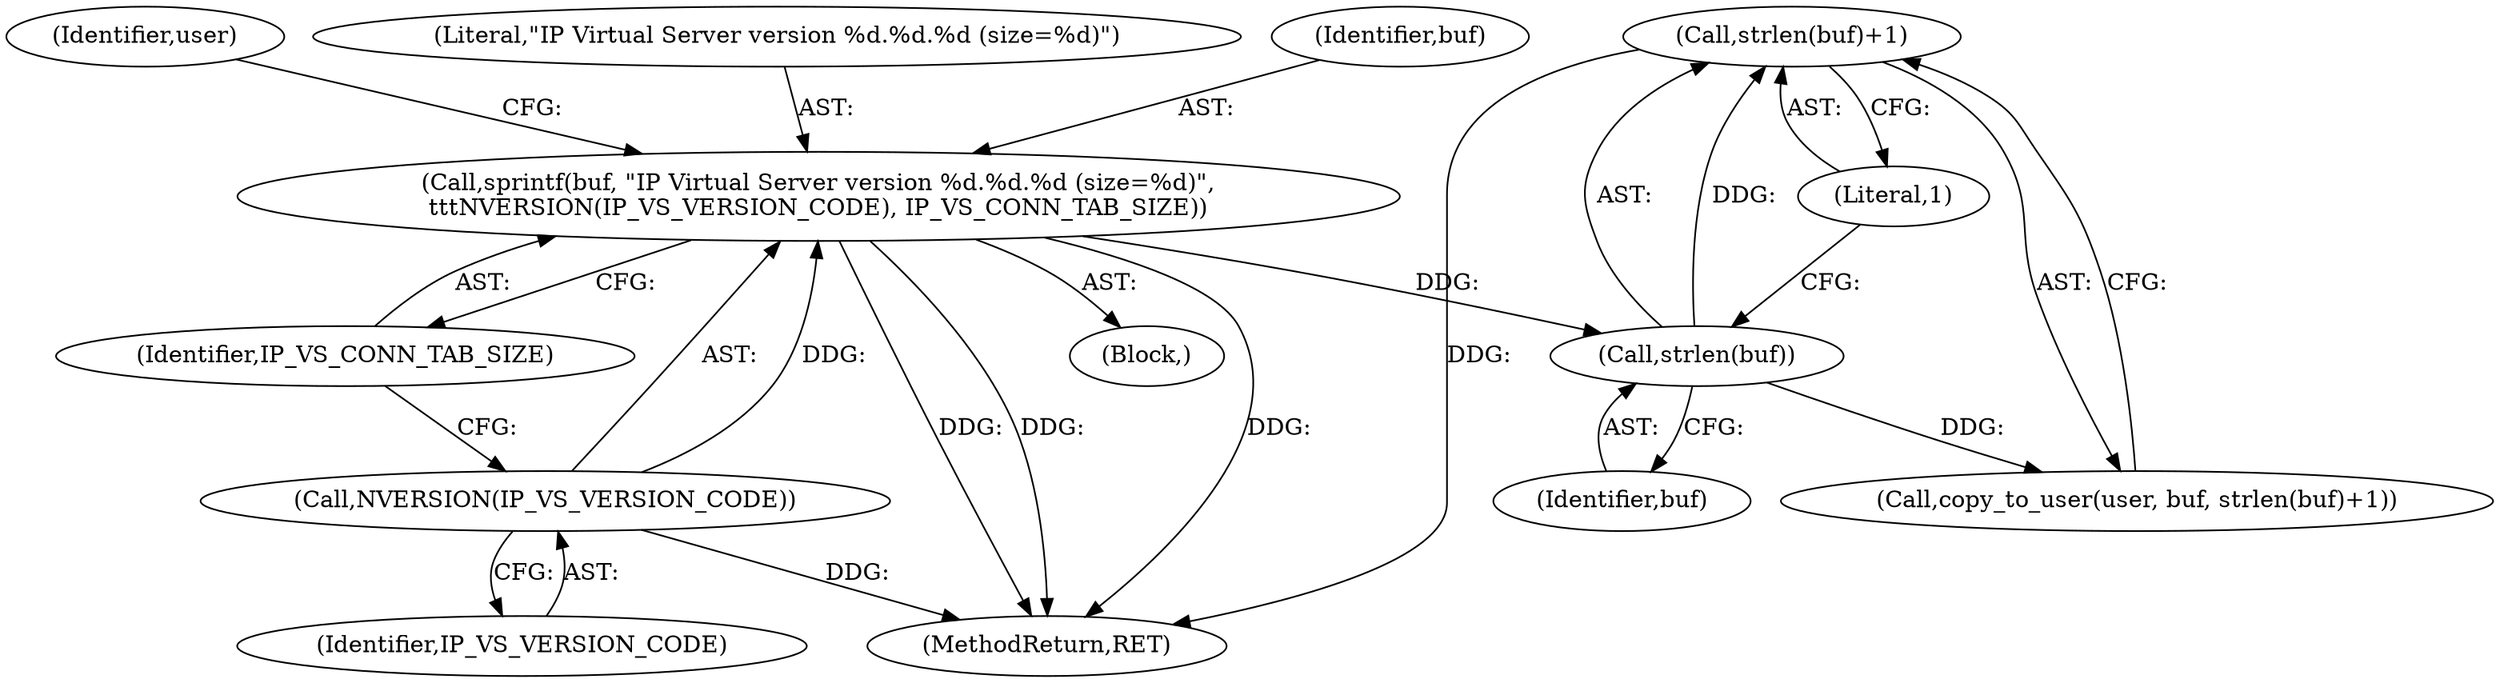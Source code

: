 digraph "0_linux_04bcef2a83f40c6db24222b27a52892cba39dffb@API" {
"1000175" [label="(Call,strlen(buf)+1)"];
"1000176" [label="(Call,strlen(buf))"];
"1000164" [label="(Call,sprintf(buf, \"IP Virtual Server version %d.%d.%d (size=%d)\",\n\t\t\tNVERSION(IP_VS_VERSION_CODE), IP_VS_CONN_TAB_SIZE))"];
"1000167" [label="(Call,NVERSION(IP_VS_VERSION_CODE))"];
"1000166" [label="(Literal,\"IP Virtual Server version %d.%d.%d (size=%d)\")"];
"1000167" [label="(Call,NVERSION(IP_VS_VERSION_CODE))"];
"1000176" [label="(Call,strlen(buf))"];
"1000498" [label="(MethodReturn,RET)"];
"1000177" [label="(Identifier,buf)"];
"1000169" [label="(Identifier,IP_VS_CONN_TAB_SIZE)"];
"1000164" [label="(Call,sprintf(buf, \"IP Virtual Server version %d.%d.%d (size=%d)\",\n\t\t\tNVERSION(IP_VS_VERSION_CODE), IP_VS_CONN_TAB_SIZE))"];
"1000165" [label="(Identifier,buf)"];
"1000178" [label="(Literal,1)"];
"1000172" [label="(Call,copy_to_user(user, buf, strlen(buf)+1))"];
"1000168" [label="(Identifier,IP_VS_VERSION_CODE)"];
"1000173" [label="(Identifier,user)"];
"1000175" [label="(Call,strlen(buf)+1)"];
"1000162" [label="(Block,)"];
"1000175" -> "1000172"  [label="AST: "];
"1000175" -> "1000178"  [label="CFG: "];
"1000176" -> "1000175"  [label="AST: "];
"1000178" -> "1000175"  [label="AST: "];
"1000172" -> "1000175"  [label="CFG: "];
"1000175" -> "1000498"  [label="DDG: "];
"1000176" -> "1000175"  [label="DDG: "];
"1000176" -> "1000177"  [label="CFG: "];
"1000177" -> "1000176"  [label="AST: "];
"1000178" -> "1000176"  [label="CFG: "];
"1000176" -> "1000172"  [label="DDG: "];
"1000164" -> "1000176"  [label="DDG: "];
"1000164" -> "1000162"  [label="AST: "];
"1000164" -> "1000169"  [label="CFG: "];
"1000165" -> "1000164"  [label="AST: "];
"1000166" -> "1000164"  [label="AST: "];
"1000167" -> "1000164"  [label="AST: "];
"1000169" -> "1000164"  [label="AST: "];
"1000173" -> "1000164"  [label="CFG: "];
"1000164" -> "1000498"  [label="DDG: "];
"1000164" -> "1000498"  [label="DDG: "];
"1000164" -> "1000498"  [label="DDG: "];
"1000167" -> "1000164"  [label="DDG: "];
"1000167" -> "1000168"  [label="CFG: "];
"1000168" -> "1000167"  [label="AST: "];
"1000169" -> "1000167"  [label="CFG: "];
"1000167" -> "1000498"  [label="DDG: "];
}
